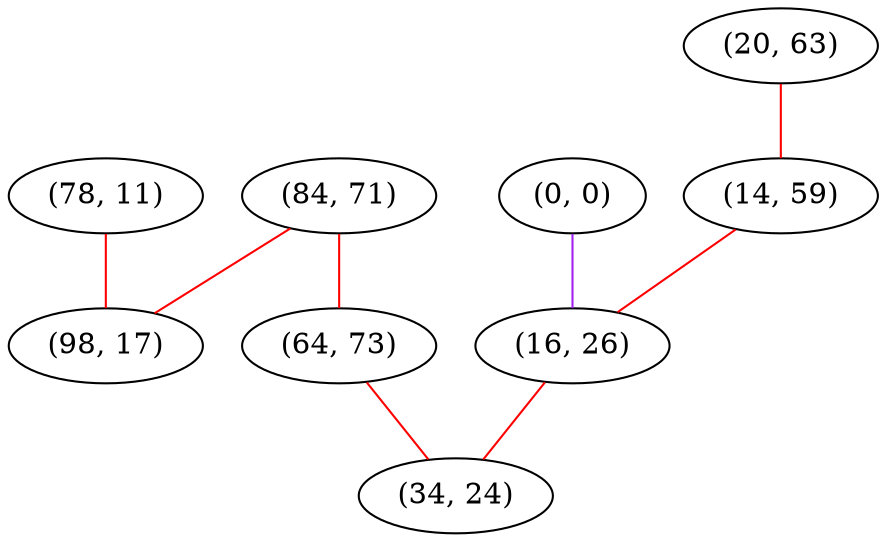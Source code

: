 graph "" {
"(78, 11)";
"(0, 0)";
"(20, 63)";
"(14, 59)";
"(84, 71)";
"(16, 26)";
"(64, 73)";
"(34, 24)";
"(98, 17)";
"(78, 11)" -- "(98, 17)"  [color=red, key=0, weight=1];
"(0, 0)" -- "(16, 26)"  [color=purple, key=0, weight=4];
"(20, 63)" -- "(14, 59)"  [color=red, key=0, weight=1];
"(14, 59)" -- "(16, 26)"  [color=red, key=0, weight=1];
"(84, 71)" -- "(64, 73)"  [color=red, key=0, weight=1];
"(84, 71)" -- "(98, 17)"  [color=red, key=0, weight=1];
"(16, 26)" -- "(34, 24)"  [color=red, key=0, weight=1];
"(64, 73)" -- "(34, 24)"  [color=red, key=0, weight=1];
}
